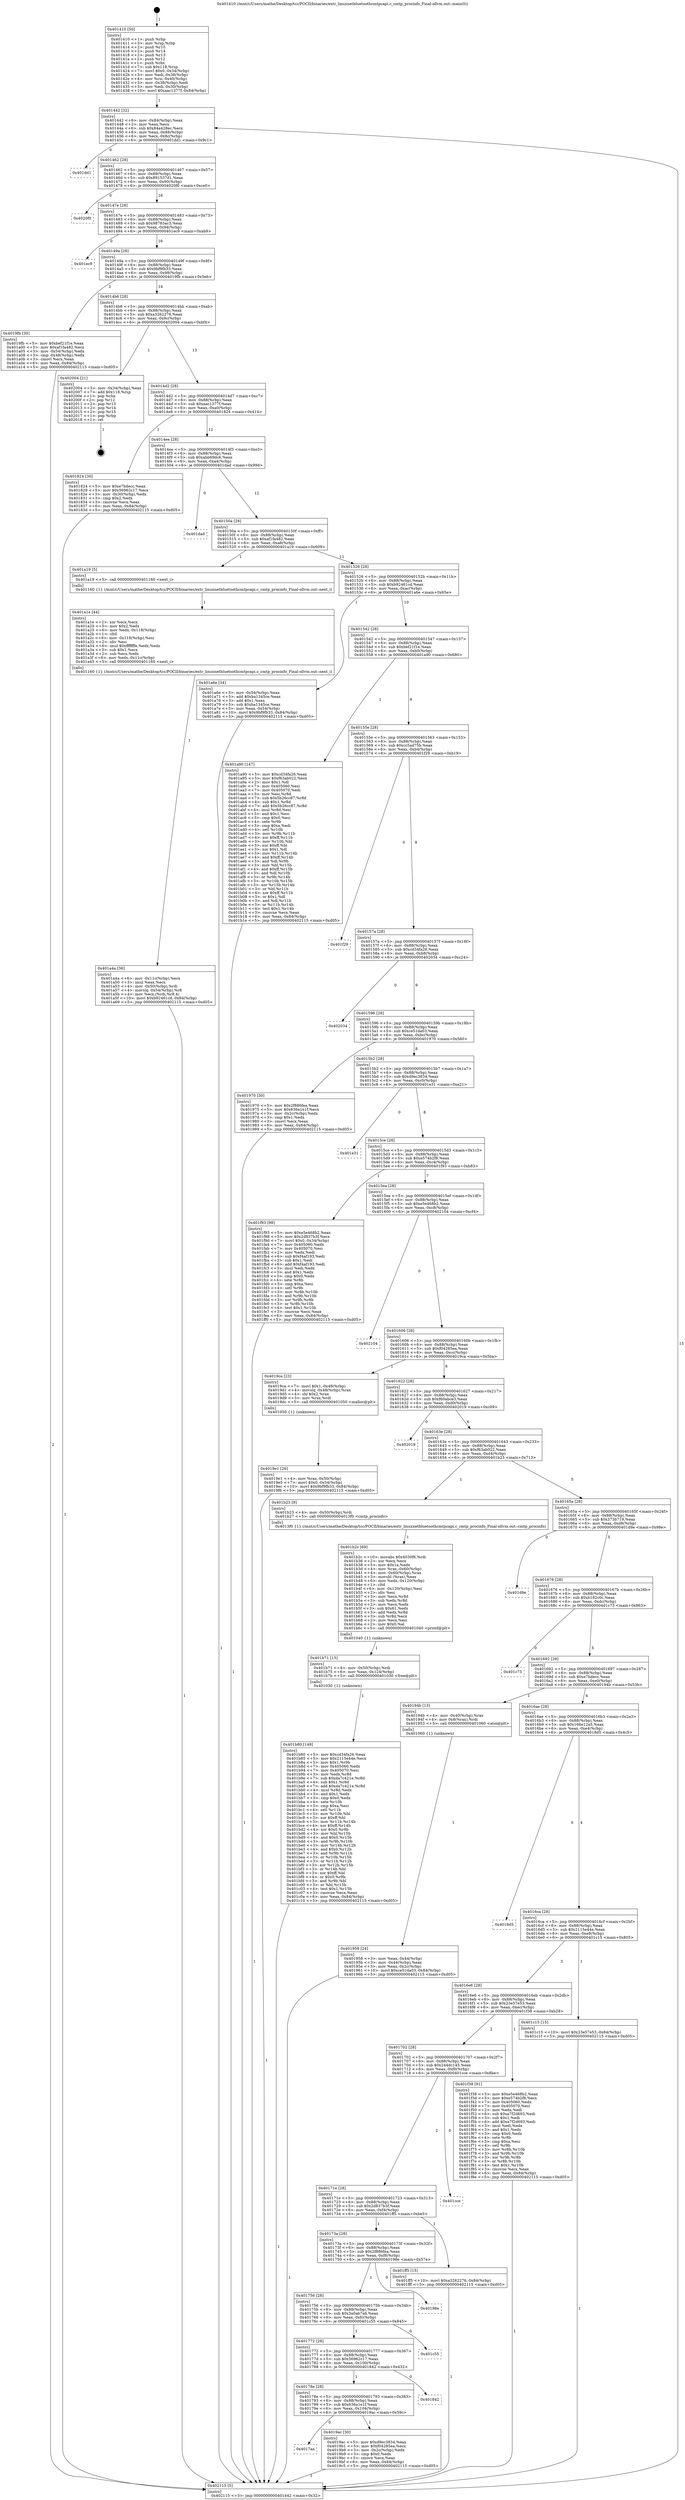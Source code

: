 digraph "0x401410" {
  label = "0x401410 (/mnt/c/Users/mathe/Desktop/tcc/POCII/binaries/extr_linuxnetbluetoothcmtpcapi.c_cmtp_procinfo_Final-ollvm.out::main(0))"
  labelloc = "t"
  node[shape=record]

  Entry [label="",width=0.3,height=0.3,shape=circle,fillcolor=black,style=filled]
  "0x401442" [label="{
     0x401442 [32]\l
     | [instrs]\l
     &nbsp;&nbsp;0x401442 \<+6\>: mov -0x84(%rbp),%eax\l
     &nbsp;&nbsp;0x401448 \<+2\>: mov %eax,%ecx\l
     &nbsp;&nbsp;0x40144a \<+6\>: sub $0x84a428ec,%ecx\l
     &nbsp;&nbsp;0x401450 \<+6\>: mov %eax,-0x88(%rbp)\l
     &nbsp;&nbsp;0x401456 \<+6\>: mov %ecx,-0x8c(%rbp)\l
     &nbsp;&nbsp;0x40145c \<+6\>: je 0000000000401dd1 \<main+0x9c1\>\l
  }"]
  "0x401dd1" [label="{
     0x401dd1\l
  }", style=dashed]
  "0x401462" [label="{
     0x401462 [28]\l
     | [instrs]\l
     &nbsp;&nbsp;0x401462 \<+5\>: jmp 0000000000401467 \<main+0x57\>\l
     &nbsp;&nbsp;0x401467 \<+6\>: mov -0x88(%rbp),%eax\l
     &nbsp;&nbsp;0x40146d \<+5\>: sub $0x891537d1,%eax\l
     &nbsp;&nbsp;0x401472 \<+6\>: mov %eax,-0x90(%rbp)\l
     &nbsp;&nbsp;0x401478 \<+6\>: je 00000000004020f0 \<main+0xce0\>\l
  }"]
  Exit [label="",width=0.3,height=0.3,shape=circle,fillcolor=black,style=filled,peripheries=2]
  "0x4020f0" [label="{
     0x4020f0\l
  }", style=dashed]
  "0x40147e" [label="{
     0x40147e [28]\l
     | [instrs]\l
     &nbsp;&nbsp;0x40147e \<+5\>: jmp 0000000000401483 \<main+0x73\>\l
     &nbsp;&nbsp;0x401483 \<+6\>: mov -0x88(%rbp),%eax\l
     &nbsp;&nbsp;0x401489 \<+5\>: sub $0x98783ac3,%eax\l
     &nbsp;&nbsp;0x40148e \<+6\>: mov %eax,-0x94(%rbp)\l
     &nbsp;&nbsp;0x401494 \<+6\>: je 0000000000401ec9 \<main+0xab9\>\l
  }"]
  "0x401b80" [label="{
     0x401b80 [149]\l
     | [instrs]\l
     &nbsp;&nbsp;0x401b80 \<+5\>: mov $0xcd34fa26,%eax\l
     &nbsp;&nbsp;0x401b85 \<+5\>: mov $0x2115e44e,%ecx\l
     &nbsp;&nbsp;0x401b8a \<+3\>: mov $0x1,%r9b\l
     &nbsp;&nbsp;0x401b8d \<+7\>: mov 0x405060,%edx\l
     &nbsp;&nbsp;0x401b94 \<+7\>: mov 0x405070,%esi\l
     &nbsp;&nbsp;0x401b9b \<+3\>: mov %edx,%r8d\l
     &nbsp;&nbsp;0x401b9e \<+7\>: sub $0xda7c421e,%r8d\l
     &nbsp;&nbsp;0x401ba5 \<+4\>: sub $0x1,%r8d\l
     &nbsp;&nbsp;0x401ba9 \<+7\>: add $0xda7c421e,%r8d\l
     &nbsp;&nbsp;0x401bb0 \<+4\>: imul %r8d,%edx\l
     &nbsp;&nbsp;0x401bb4 \<+3\>: and $0x1,%edx\l
     &nbsp;&nbsp;0x401bb7 \<+3\>: cmp $0x0,%edx\l
     &nbsp;&nbsp;0x401bba \<+4\>: sete %r10b\l
     &nbsp;&nbsp;0x401bbe \<+3\>: cmp $0xa,%esi\l
     &nbsp;&nbsp;0x401bc1 \<+4\>: setl %r11b\l
     &nbsp;&nbsp;0x401bc5 \<+3\>: mov %r10b,%bl\l
     &nbsp;&nbsp;0x401bc8 \<+3\>: xor $0xff,%bl\l
     &nbsp;&nbsp;0x401bcb \<+3\>: mov %r11b,%r14b\l
     &nbsp;&nbsp;0x401bce \<+4\>: xor $0xff,%r14b\l
     &nbsp;&nbsp;0x401bd2 \<+4\>: xor $0x0,%r9b\l
     &nbsp;&nbsp;0x401bd6 \<+3\>: mov %bl,%r15b\l
     &nbsp;&nbsp;0x401bd9 \<+4\>: and $0x0,%r15b\l
     &nbsp;&nbsp;0x401bdd \<+3\>: and %r9b,%r10b\l
     &nbsp;&nbsp;0x401be0 \<+3\>: mov %r14b,%r12b\l
     &nbsp;&nbsp;0x401be3 \<+4\>: and $0x0,%r12b\l
     &nbsp;&nbsp;0x401be7 \<+3\>: and %r9b,%r11b\l
     &nbsp;&nbsp;0x401bea \<+3\>: or %r10b,%r15b\l
     &nbsp;&nbsp;0x401bed \<+3\>: or %r11b,%r12b\l
     &nbsp;&nbsp;0x401bf0 \<+3\>: xor %r12b,%r15b\l
     &nbsp;&nbsp;0x401bf3 \<+3\>: or %r14b,%bl\l
     &nbsp;&nbsp;0x401bf6 \<+3\>: xor $0xff,%bl\l
     &nbsp;&nbsp;0x401bf9 \<+4\>: or $0x0,%r9b\l
     &nbsp;&nbsp;0x401bfd \<+3\>: and %r9b,%bl\l
     &nbsp;&nbsp;0x401c00 \<+3\>: or %bl,%r15b\l
     &nbsp;&nbsp;0x401c03 \<+4\>: test $0x1,%r15b\l
     &nbsp;&nbsp;0x401c07 \<+3\>: cmovne %ecx,%eax\l
     &nbsp;&nbsp;0x401c0a \<+6\>: mov %eax,-0x84(%rbp)\l
     &nbsp;&nbsp;0x401c10 \<+5\>: jmp 0000000000402115 \<main+0xd05\>\l
  }"]
  "0x401ec9" [label="{
     0x401ec9\l
  }", style=dashed]
  "0x40149a" [label="{
     0x40149a [28]\l
     | [instrs]\l
     &nbsp;&nbsp;0x40149a \<+5\>: jmp 000000000040149f \<main+0x8f\>\l
     &nbsp;&nbsp;0x40149f \<+6\>: mov -0x88(%rbp),%eax\l
     &nbsp;&nbsp;0x4014a5 \<+5\>: sub $0x9bf9fb33,%eax\l
     &nbsp;&nbsp;0x4014aa \<+6\>: mov %eax,-0x98(%rbp)\l
     &nbsp;&nbsp;0x4014b0 \<+6\>: je 00000000004019fb \<main+0x5eb\>\l
  }"]
  "0x401b71" [label="{
     0x401b71 [15]\l
     | [instrs]\l
     &nbsp;&nbsp;0x401b71 \<+4\>: mov -0x50(%rbp),%rdi\l
     &nbsp;&nbsp;0x401b75 \<+6\>: mov %eax,-0x124(%rbp)\l
     &nbsp;&nbsp;0x401b7b \<+5\>: call 0000000000401030 \<free@plt\>\l
     | [calls]\l
     &nbsp;&nbsp;0x401030 \{1\} (unknown)\l
  }"]
  "0x4019fb" [label="{
     0x4019fb [30]\l
     | [instrs]\l
     &nbsp;&nbsp;0x4019fb \<+5\>: mov $0xbef21f1e,%eax\l
     &nbsp;&nbsp;0x401a00 \<+5\>: mov $0xaf1fa482,%ecx\l
     &nbsp;&nbsp;0x401a05 \<+3\>: mov -0x54(%rbp),%edx\l
     &nbsp;&nbsp;0x401a08 \<+3\>: cmp -0x48(%rbp),%edx\l
     &nbsp;&nbsp;0x401a0b \<+3\>: cmovl %ecx,%eax\l
     &nbsp;&nbsp;0x401a0e \<+6\>: mov %eax,-0x84(%rbp)\l
     &nbsp;&nbsp;0x401a14 \<+5\>: jmp 0000000000402115 \<main+0xd05\>\l
  }"]
  "0x4014b6" [label="{
     0x4014b6 [28]\l
     | [instrs]\l
     &nbsp;&nbsp;0x4014b6 \<+5\>: jmp 00000000004014bb \<main+0xab\>\l
     &nbsp;&nbsp;0x4014bb \<+6\>: mov -0x88(%rbp),%eax\l
     &nbsp;&nbsp;0x4014c1 \<+5\>: sub $0xa3262276,%eax\l
     &nbsp;&nbsp;0x4014c6 \<+6\>: mov %eax,-0x9c(%rbp)\l
     &nbsp;&nbsp;0x4014cc \<+6\>: je 0000000000402004 \<main+0xbf4\>\l
  }"]
  "0x401b2c" [label="{
     0x401b2c [69]\l
     | [instrs]\l
     &nbsp;&nbsp;0x401b2c \<+10\>: movabs $0x4030f6,%rdi\l
     &nbsp;&nbsp;0x401b36 \<+2\>: xor %ecx,%ecx\l
     &nbsp;&nbsp;0x401b38 \<+5\>: mov $0x1a,%edx\l
     &nbsp;&nbsp;0x401b3d \<+4\>: mov %rax,-0x60(%rbp)\l
     &nbsp;&nbsp;0x401b41 \<+4\>: mov -0x60(%rbp),%rax\l
     &nbsp;&nbsp;0x401b45 \<+3\>: movsbl (%rax),%eax\l
     &nbsp;&nbsp;0x401b48 \<+6\>: mov %edx,-0x120(%rbp)\l
     &nbsp;&nbsp;0x401b4e \<+1\>: cltd\l
     &nbsp;&nbsp;0x401b4f \<+6\>: mov -0x120(%rbp),%esi\l
     &nbsp;&nbsp;0x401b55 \<+2\>: idiv %esi\l
     &nbsp;&nbsp;0x401b57 \<+3\>: mov %ecx,%r8d\l
     &nbsp;&nbsp;0x401b5a \<+3\>: sub %edx,%r8d\l
     &nbsp;&nbsp;0x401b5d \<+2\>: mov %ecx,%edx\l
     &nbsp;&nbsp;0x401b5f \<+3\>: sub $0x61,%edx\l
     &nbsp;&nbsp;0x401b62 \<+3\>: add %edx,%r8d\l
     &nbsp;&nbsp;0x401b65 \<+3\>: sub %r8d,%ecx\l
     &nbsp;&nbsp;0x401b68 \<+2\>: mov %ecx,%esi\l
     &nbsp;&nbsp;0x401b6a \<+2\>: mov $0x0,%al\l
     &nbsp;&nbsp;0x401b6c \<+5\>: call 0000000000401040 \<printf@plt\>\l
     | [calls]\l
     &nbsp;&nbsp;0x401040 \{1\} (unknown)\l
  }"]
  "0x402004" [label="{
     0x402004 [21]\l
     | [instrs]\l
     &nbsp;&nbsp;0x402004 \<+3\>: mov -0x34(%rbp),%eax\l
     &nbsp;&nbsp;0x402007 \<+7\>: add $0x118,%rsp\l
     &nbsp;&nbsp;0x40200e \<+1\>: pop %rbx\l
     &nbsp;&nbsp;0x40200f \<+2\>: pop %r12\l
     &nbsp;&nbsp;0x402011 \<+2\>: pop %r13\l
     &nbsp;&nbsp;0x402013 \<+2\>: pop %r14\l
     &nbsp;&nbsp;0x402015 \<+2\>: pop %r15\l
     &nbsp;&nbsp;0x402017 \<+1\>: pop %rbp\l
     &nbsp;&nbsp;0x402018 \<+1\>: ret\l
  }"]
  "0x4014d2" [label="{
     0x4014d2 [28]\l
     | [instrs]\l
     &nbsp;&nbsp;0x4014d2 \<+5\>: jmp 00000000004014d7 \<main+0xc7\>\l
     &nbsp;&nbsp;0x4014d7 \<+6\>: mov -0x88(%rbp),%eax\l
     &nbsp;&nbsp;0x4014dd \<+5\>: sub $0xaac1377f,%eax\l
     &nbsp;&nbsp;0x4014e2 \<+6\>: mov %eax,-0xa0(%rbp)\l
     &nbsp;&nbsp;0x4014e8 \<+6\>: je 0000000000401824 \<main+0x414\>\l
  }"]
  "0x401a4a" [label="{
     0x401a4a [36]\l
     | [instrs]\l
     &nbsp;&nbsp;0x401a4a \<+6\>: mov -0x11c(%rbp),%ecx\l
     &nbsp;&nbsp;0x401a50 \<+3\>: imul %eax,%ecx\l
     &nbsp;&nbsp;0x401a53 \<+4\>: mov -0x50(%rbp),%rdi\l
     &nbsp;&nbsp;0x401a57 \<+4\>: movslq -0x54(%rbp),%r8\l
     &nbsp;&nbsp;0x401a5b \<+4\>: mov %ecx,(%rdi,%r8,4)\l
     &nbsp;&nbsp;0x401a5f \<+10\>: movl $0xb92461cd,-0x84(%rbp)\l
     &nbsp;&nbsp;0x401a69 \<+5\>: jmp 0000000000402115 \<main+0xd05\>\l
  }"]
  "0x401824" [label="{
     0x401824 [30]\l
     | [instrs]\l
     &nbsp;&nbsp;0x401824 \<+5\>: mov $0xe7bdecc,%eax\l
     &nbsp;&nbsp;0x401829 \<+5\>: mov $0x56962c17,%ecx\l
     &nbsp;&nbsp;0x40182e \<+3\>: mov -0x30(%rbp),%edx\l
     &nbsp;&nbsp;0x401831 \<+3\>: cmp $0x2,%edx\l
     &nbsp;&nbsp;0x401834 \<+3\>: cmovne %ecx,%eax\l
     &nbsp;&nbsp;0x401837 \<+6\>: mov %eax,-0x84(%rbp)\l
     &nbsp;&nbsp;0x40183d \<+5\>: jmp 0000000000402115 \<main+0xd05\>\l
  }"]
  "0x4014ee" [label="{
     0x4014ee [28]\l
     | [instrs]\l
     &nbsp;&nbsp;0x4014ee \<+5\>: jmp 00000000004014f3 \<main+0xe3\>\l
     &nbsp;&nbsp;0x4014f3 \<+6\>: mov -0x88(%rbp),%eax\l
     &nbsp;&nbsp;0x4014f9 \<+5\>: sub $0xabb69dc6,%eax\l
     &nbsp;&nbsp;0x4014fe \<+6\>: mov %eax,-0xa4(%rbp)\l
     &nbsp;&nbsp;0x401504 \<+6\>: je 0000000000401dad \<main+0x99d\>\l
  }"]
  "0x402115" [label="{
     0x402115 [5]\l
     | [instrs]\l
     &nbsp;&nbsp;0x402115 \<+5\>: jmp 0000000000401442 \<main+0x32\>\l
  }"]
  "0x401410" [label="{
     0x401410 [50]\l
     | [instrs]\l
     &nbsp;&nbsp;0x401410 \<+1\>: push %rbp\l
     &nbsp;&nbsp;0x401411 \<+3\>: mov %rsp,%rbp\l
     &nbsp;&nbsp;0x401414 \<+2\>: push %r15\l
     &nbsp;&nbsp;0x401416 \<+2\>: push %r14\l
     &nbsp;&nbsp;0x401418 \<+2\>: push %r13\l
     &nbsp;&nbsp;0x40141a \<+2\>: push %r12\l
     &nbsp;&nbsp;0x40141c \<+1\>: push %rbx\l
     &nbsp;&nbsp;0x40141d \<+7\>: sub $0x118,%rsp\l
     &nbsp;&nbsp;0x401424 \<+7\>: movl $0x0,-0x34(%rbp)\l
     &nbsp;&nbsp;0x40142b \<+3\>: mov %edi,-0x38(%rbp)\l
     &nbsp;&nbsp;0x40142e \<+4\>: mov %rsi,-0x40(%rbp)\l
     &nbsp;&nbsp;0x401432 \<+3\>: mov -0x38(%rbp),%edi\l
     &nbsp;&nbsp;0x401435 \<+3\>: mov %edi,-0x30(%rbp)\l
     &nbsp;&nbsp;0x401438 \<+10\>: movl $0xaac1377f,-0x84(%rbp)\l
  }"]
  "0x401a1e" [label="{
     0x401a1e [44]\l
     | [instrs]\l
     &nbsp;&nbsp;0x401a1e \<+2\>: xor %ecx,%ecx\l
     &nbsp;&nbsp;0x401a20 \<+5\>: mov $0x2,%edx\l
     &nbsp;&nbsp;0x401a25 \<+6\>: mov %edx,-0x118(%rbp)\l
     &nbsp;&nbsp;0x401a2b \<+1\>: cltd\l
     &nbsp;&nbsp;0x401a2c \<+6\>: mov -0x118(%rbp),%esi\l
     &nbsp;&nbsp;0x401a32 \<+2\>: idiv %esi\l
     &nbsp;&nbsp;0x401a34 \<+6\>: imul $0xfffffffe,%edx,%edx\l
     &nbsp;&nbsp;0x401a3a \<+3\>: sub $0x1,%ecx\l
     &nbsp;&nbsp;0x401a3d \<+2\>: sub %ecx,%edx\l
     &nbsp;&nbsp;0x401a3f \<+6\>: mov %edx,-0x11c(%rbp)\l
     &nbsp;&nbsp;0x401a45 \<+5\>: call 0000000000401160 \<next_i\>\l
     | [calls]\l
     &nbsp;&nbsp;0x401160 \{1\} (/mnt/c/Users/mathe/Desktop/tcc/POCII/binaries/extr_linuxnetbluetoothcmtpcapi.c_cmtp_procinfo_Final-ollvm.out::next_i)\l
  }"]
  "0x401dad" [label="{
     0x401dad\l
  }", style=dashed]
  "0x40150a" [label="{
     0x40150a [28]\l
     | [instrs]\l
     &nbsp;&nbsp;0x40150a \<+5\>: jmp 000000000040150f \<main+0xff\>\l
     &nbsp;&nbsp;0x40150f \<+6\>: mov -0x88(%rbp),%eax\l
     &nbsp;&nbsp;0x401515 \<+5\>: sub $0xaf1fa482,%eax\l
     &nbsp;&nbsp;0x40151a \<+6\>: mov %eax,-0xa8(%rbp)\l
     &nbsp;&nbsp;0x401520 \<+6\>: je 0000000000401a19 \<main+0x609\>\l
  }"]
  "0x4019e1" [label="{
     0x4019e1 [26]\l
     | [instrs]\l
     &nbsp;&nbsp;0x4019e1 \<+4\>: mov %rax,-0x50(%rbp)\l
     &nbsp;&nbsp;0x4019e5 \<+7\>: movl $0x0,-0x54(%rbp)\l
     &nbsp;&nbsp;0x4019ec \<+10\>: movl $0x9bf9fb33,-0x84(%rbp)\l
     &nbsp;&nbsp;0x4019f6 \<+5\>: jmp 0000000000402115 \<main+0xd05\>\l
  }"]
  "0x401a19" [label="{
     0x401a19 [5]\l
     | [instrs]\l
     &nbsp;&nbsp;0x401a19 \<+5\>: call 0000000000401160 \<next_i\>\l
     | [calls]\l
     &nbsp;&nbsp;0x401160 \{1\} (/mnt/c/Users/mathe/Desktop/tcc/POCII/binaries/extr_linuxnetbluetoothcmtpcapi.c_cmtp_procinfo_Final-ollvm.out::next_i)\l
  }"]
  "0x401526" [label="{
     0x401526 [28]\l
     | [instrs]\l
     &nbsp;&nbsp;0x401526 \<+5\>: jmp 000000000040152b \<main+0x11b\>\l
     &nbsp;&nbsp;0x40152b \<+6\>: mov -0x88(%rbp),%eax\l
     &nbsp;&nbsp;0x401531 \<+5\>: sub $0xb92461cd,%eax\l
     &nbsp;&nbsp;0x401536 \<+6\>: mov %eax,-0xac(%rbp)\l
     &nbsp;&nbsp;0x40153c \<+6\>: je 0000000000401a6e \<main+0x65e\>\l
  }"]
  "0x4017aa" [label="{
     0x4017aa\l
  }", style=dashed]
  "0x401a6e" [label="{
     0x401a6e [34]\l
     | [instrs]\l
     &nbsp;&nbsp;0x401a6e \<+3\>: mov -0x54(%rbp),%eax\l
     &nbsp;&nbsp;0x401a71 \<+5\>: add $0xba1345ce,%eax\l
     &nbsp;&nbsp;0x401a76 \<+3\>: add $0x1,%eax\l
     &nbsp;&nbsp;0x401a79 \<+5\>: sub $0xba1345ce,%eax\l
     &nbsp;&nbsp;0x401a7e \<+3\>: mov %eax,-0x54(%rbp)\l
     &nbsp;&nbsp;0x401a81 \<+10\>: movl $0x9bf9fb33,-0x84(%rbp)\l
     &nbsp;&nbsp;0x401a8b \<+5\>: jmp 0000000000402115 \<main+0xd05\>\l
  }"]
  "0x401542" [label="{
     0x401542 [28]\l
     | [instrs]\l
     &nbsp;&nbsp;0x401542 \<+5\>: jmp 0000000000401547 \<main+0x137\>\l
     &nbsp;&nbsp;0x401547 \<+6\>: mov -0x88(%rbp),%eax\l
     &nbsp;&nbsp;0x40154d \<+5\>: sub $0xbef21f1e,%eax\l
     &nbsp;&nbsp;0x401552 \<+6\>: mov %eax,-0xb0(%rbp)\l
     &nbsp;&nbsp;0x401558 \<+6\>: je 0000000000401a90 \<main+0x680\>\l
  }"]
  "0x4019ac" [label="{
     0x4019ac [30]\l
     | [instrs]\l
     &nbsp;&nbsp;0x4019ac \<+5\>: mov $0xd9ec3834,%eax\l
     &nbsp;&nbsp;0x4019b1 \<+5\>: mov $0xf04285ea,%ecx\l
     &nbsp;&nbsp;0x4019b6 \<+3\>: mov -0x2c(%rbp),%edx\l
     &nbsp;&nbsp;0x4019b9 \<+3\>: cmp $0x0,%edx\l
     &nbsp;&nbsp;0x4019bc \<+3\>: cmove %ecx,%eax\l
     &nbsp;&nbsp;0x4019bf \<+6\>: mov %eax,-0x84(%rbp)\l
     &nbsp;&nbsp;0x4019c5 \<+5\>: jmp 0000000000402115 \<main+0xd05\>\l
  }"]
  "0x401a90" [label="{
     0x401a90 [147]\l
     | [instrs]\l
     &nbsp;&nbsp;0x401a90 \<+5\>: mov $0xcd34fa26,%eax\l
     &nbsp;&nbsp;0x401a95 \<+5\>: mov $0xf63ab022,%ecx\l
     &nbsp;&nbsp;0x401a9a \<+2\>: mov $0x1,%dl\l
     &nbsp;&nbsp;0x401a9c \<+7\>: mov 0x405060,%esi\l
     &nbsp;&nbsp;0x401aa3 \<+7\>: mov 0x405070,%edi\l
     &nbsp;&nbsp;0x401aaa \<+3\>: mov %esi,%r8d\l
     &nbsp;&nbsp;0x401aad \<+7\>: sub $0x5b26cc87,%r8d\l
     &nbsp;&nbsp;0x401ab4 \<+4\>: sub $0x1,%r8d\l
     &nbsp;&nbsp;0x401ab8 \<+7\>: add $0x5b26cc87,%r8d\l
     &nbsp;&nbsp;0x401abf \<+4\>: imul %r8d,%esi\l
     &nbsp;&nbsp;0x401ac3 \<+3\>: and $0x1,%esi\l
     &nbsp;&nbsp;0x401ac6 \<+3\>: cmp $0x0,%esi\l
     &nbsp;&nbsp;0x401ac9 \<+4\>: sete %r9b\l
     &nbsp;&nbsp;0x401acd \<+3\>: cmp $0xa,%edi\l
     &nbsp;&nbsp;0x401ad0 \<+4\>: setl %r10b\l
     &nbsp;&nbsp;0x401ad4 \<+3\>: mov %r9b,%r11b\l
     &nbsp;&nbsp;0x401ad7 \<+4\>: xor $0xff,%r11b\l
     &nbsp;&nbsp;0x401adb \<+3\>: mov %r10b,%bl\l
     &nbsp;&nbsp;0x401ade \<+3\>: xor $0xff,%bl\l
     &nbsp;&nbsp;0x401ae1 \<+3\>: xor $0x1,%dl\l
     &nbsp;&nbsp;0x401ae4 \<+3\>: mov %r11b,%r14b\l
     &nbsp;&nbsp;0x401ae7 \<+4\>: and $0xff,%r14b\l
     &nbsp;&nbsp;0x401aeb \<+3\>: and %dl,%r9b\l
     &nbsp;&nbsp;0x401aee \<+3\>: mov %bl,%r15b\l
     &nbsp;&nbsp;0x401af1 \<+4\>: and $0xff,%r15b\l
     &nbsp;&nbsp;0x401af5 \<+3\>: and %dl,%r10b\l
     &nbsp;&nbsp;0x401af8 \<+3\>: or %r9b,%r14b\l
     &nbsp;&nbsp;0x401afb \<+3\>: or %r10b,%r15b\l
     &nbsp;&nbsp;0x401afe \<+3\>: xor %r15b,%r14b\l
     &nbsp;&nbsp;0x401b01 \<+3\>: or %bl,%r11b\l
     &nbsp;&nbsp;0x401b04 \<+4\>: xor $0xff,%r11b\l
     &nbsp;&nbsp;0x401b08 \<+3\>: or $0x1,%dl\l
     &nbsp;&nbsp;0x401b0b \<+3\>: and %dl,%r11b\l
     &nbsp;&nbsp;0x401b0e \<+3\>: or %r11b,%r14b\l
     &nbsp;&nbsp;0x401b11 \<+4\>: test $0x1,%r14b\l
     &nbsp;&nbsp;0x401b15 \<+3\>: cmovne %ecx,%eax\l
     &nbsp;&nbsp;0x401b18 \<+6\>: mov %eax,-0x84(%rbp)\l
     &nbsp;&nbsp;0x401b1e \<+5\>: jmp 0000000000402115 \<main+0xd05\>\l
  }"]
  "0x40155e" [label="{
     0x40155e [28]\l
     | [instrs]\l
     &nbsp;&nbsp;0x40155e \<+5\>: jmp 0000000000401563 \<main+0x153\>\l
     &nbsp;&nbsp;0x401563 \<+6\>: mov -0x88(%rbp),%eax\l
     &nbsp;&nbsp;0x401569 \<+5\>: sub $0xcc5ad75b,%eax\l
     &nbsp;&nbsp;0x40156e \<+6\>: mov %eax,-0xb4(%rbp)\l
     &nbsp;&nbsp;0x401574 \<+6\>: je 0000000000401f29 \<main+0xb19\>\l
  }"]
  "0x40178e" [label="{
     0x40178e [28]\l
     | [instrs]\l
     &nbsp;&nbsp;0x40178e \<+5\>: jmp 0000000000401793 \<main+0x383\>\l
     &nbsp;&nbsp;0x401793 \<+6\>: mov -0x88(%rbp),%eax\l
     &nbsp;&nbsp;0x401799 \<+5\>: sub $0x636a1e1f,%eax\l
     &nbsp;&nbsp;0x40179e \<+6\>: mov %eax,-0x104(%rbp)\l
     &nbsp;&nbsp;0x4017a4 \<+6\>: je 00000000004019ac \<main+0x59c\>\l
  }"]
  "0x401f29" [label="{
     0x401f29\l
  }", style=dashed]
  "0x40157a" [label="{
     0x40157a [28]\l
     | [instrs]\l
     &nbsp;&nbsp;0x40157a \<+5\>: jmp 000000000040157f \<main+0x16f\>\l
     &nbsp;&nbsp;0x40157f \<+6\>: mov -0x88(%rbp),%eax\l
     &nbsp;&nbsp;0x401585 \<+5\>: sub $0xcd34fa26,%eax\l
     &nbsp;&nbsp;0x40158a \<+6\>: mov %eax,-0xb8(%rbp)\l
     &nbsp;&nbsp;0x401590 \<+6\>: je 0000000000402034 \<main+0xc24\>\l
  }"]
  "0x401842" [label="{
     0x401842\l
  }", style=dashed]
  "0x402034" [label="{
     0x402034\l
  }", style=dashed]
  "0x401596" [label="{
     0x401596 [28]\l
     | [instrs]\l
     &nbsp;&nbsp;0x401596 \<+5\>: jmp 000000000040159b \<main+0x18b\>\l
     &nbsp;&nbsp;0x40159b \<+6\>: mov -0x88(%rbp),%eax\l
     &nbsp;&nbsp;0x4015a1 \<+5\>: sub $0xce51da03,%eax\l
     &nbsp;&nbsp;0x4015a6 \<+6\>: mov %eax,-0xbc(%rbp)\l
     &nbsp;&nbsp;0x4015ac \<+6\>: je 0000000000401970 \<main+0x560\>\l
  }"]
  "0x401772" [label="{
     0x401772 [28]\l
     | [instrs]\l
     &nbsp;&nbsp;0x401772 \<+5\>: jmp 0000000000401777 \<main+0x367\>\l
     &nbsp;&nbsp;0x401777 \<+6\>: mov -0x88(%rbp),%eax\l
     &nbsp;&nbsp;0x40177d \<+5\>: sub $0x56962c17,%eax\l
     &nbsp;&nbsp;0x401782 \<+6\>: mov %eax,-0x100(%rbp)\l
     &nbsp;&nbsp;0x401788 \<+6\>: je 0000000000401842 \<main+0x432\>\l
  }"]
  "0x401970" [label="{
     0x401970 [30]\l
     | [instrs]\l
     &nbsp;&nbsp;0x401970 \<+5\>: mov $0x2f886fea,%eax\l
     &nbsp;&nbsp;0x401975 \<+5\>: mov $0x636a1e1f,%ecx\l
     &nbsp;&nbsp;0x40197a \<+3\>: mov -0x2c(%rbp),%edx\l
     &nbsp;&nbsp;0x40197d \<+3\>: cmp $0x1,%edx\l
     &nbsp;&nbsp;0x401980 \<+3\>: cmovl %ecx,%eax\l
     &nbsp;&nbsp;0x401983 \<+6\>: mov %eax,-0x84(%rbp)\l
     &nbsp;&nbsp;0x401989 \<+5\>: jmp 0000000000402115 \<main+0xd05\>\l
  }"]
  "0x4015b2" [label="{
     0x4015b2 [28]\l
     | [instrs]\l
     &nbsp;&nbsp;0x4015b2 \<+5\>: jmp 00000000004015b7 \<main+0x1a7\>\l
     &nbsp;&nbsp;0x4015b7 \<+6\>: mov -0x88(%rbp),%eax\l
     &nbsp;&nbsp;0x4015bd \<+5\>: sub $0xd9ec3834,%eax\l
     &nbsp;&nbsp;0x4015c2 \<+6\>: mov %eax,-0xc0(%rbp)\l
     &nbsp;&nbsp;0x4015c8 \<+6\>: je 0000000000401e31 \<main+0xa21\>\l
  }"]
  "0x401c55" [label="{
     0x401c55\l
  }", style=dashed]
  "0x401e31" [label="{
     0x401e31\l
  }", style=dashed]
  "0x4015ce" [label="{
     0x4015ce [28]\l
     | [instrs]\l
     &nbsp;&nbsp;0x4015ce \<+5\>: jmp 00000000004015d3 \<main+0x1c3\>\l
     &nbsp;&nbsp;0x4015d3 \<+6\>: mov -0x88(%rbp),%eax\l
     &nbsp;&nbsp;0x4015d9 \<+5\>: sub $0xe574b2f8,%eax\l
     &nbsp;&nbsp;0x4015de \<+6\>: mov %eax,-0xc4(%rbp)\l
     &nbsp;&nbsp;0x4015e4 \<+6\>: je 0000000000401f93 \<main+0xb83\>\l
  }"]
  "0x401756" [label="{
     0x401756 [28]\l
     | [instrs]\l
     &nbsp;&nbsp;0x401756 \<+5\>: jmp 000000000040175b \<main+0x34b\>\l
     &nbsp;&nbsp;0x40175b \<+6\>: mov -0x88(%rbp),%eax\l
     &nbsp;&nbsp;0x401761 \<+5\>: sub $0x3a0ab7a6,%eax\l
     &nbsp;&nbsp;0x401766 \<+6\>: mov %eax,-0xfc(%rbp)\l
     &nbsp;&nbsp;0x40176c \<+6\>: je 0000000000401c55 \<main+0x845\>\l
  }"]
  "0x401f93" [label="{
     0x401f93 [98]\l
     | [instrs]\l
     &nbsp;&nbsp;0x401f93 \<+5\>: mov $0xe5e468b2,%eax\l
     &nbsp;&nbsp;0x401f98 \<+5\>: mov $0x2d837b3f,%ecx\l
     &nbsp;&nbsp;0x401f9d \<+7\>: movl $0x0,-0x34(%rbp)\l
     &nbsp;&nbsp;0x401fa4 \<+7\>: mov 0x405060,%edx\l
     &nbsp;&nbsp;0x401fab \<+7\>: mov 0x405070,%esi\l
     &nbsp;&nbsp;0x401fb2 \<+2\>: mov %edx,%edi\l
     &nbsp;&nbsp;0x401fb4 \<+6\>: sub $0xf4af193,%edi\l
     &nbsp;&nbsp;0x401fba \<+3\>: sub $0x1,%edi\l
     &nbsp;&nbsp;0x401fbd \<+6\>: add $0xf4af193,%edi\l
     &nbsp;&nbsp;0x401fc3 \<+3\>: imul %edi,%edx\l
     &nbsp;&nbsp;0x401fc6 \<+3\>: and $0x1,%edx\l
     &nbsp;&nbsp;0x401fc9 \<+3\>: cmp $0x0,%edx\l
     &nbsp;&nbsp;0x401fcc \<+4\>: sete %r8b\l
     &nbsp;&nbsp;0x401fd0 \<+3\>: cmp $0xa,%esi\l
     &nbsp;&nbsp;0x401fd3 \<+4\>: setl %r9b\l
     &nbsp;&nbsp;0x401fd7 \<+3\>: mov %r8b,%r10b\l
     &nbsp;&nbsp;0x401fda \<+3\>: and %r9b,%r10b\l
     &nbsp;&nbsp;0x401fdd \<+3\>: xor %r9b,%r8b\l
     &nbsp;&nbsp;0x401fe0 \<+3\>: or %r8b,%r10b\l
     &nbsp;&nbsp;0x401fe3 \<+4\>: test $0x1,%r10b\l
     &nbsp;&nbsp;0x401fe7 \<+3\>: cmovne %ecx,%eax\l
     &nbsp;&nbsp;0x401fea \<+6\>: mov %eax,-0x84(%rbp)\l
     &nbsp;&nbsp;0x401ff0 \<+5\>: jmp 0000000000402115 \<main+0xd05\>\l
  }"]
  "0x4015ea" [label="{
     0x4015ea [28]\l
     | [instrs]\l
     &nbsp;&nbsp;0x4015ea \<+5\>: jmp 00000000004015ef \<main+0x1df\>\l
     &nbsp;&nbsp;0x4015ef \<+6\>: mov -0x88(%rbp),%eax\l
     &nbsp;&nbsp;0x4015f5 \<+5\>: sub $0xe5e468b2,%eax\l
     &nbsp;&nbsp;0x4015fa \<+6\>: mov %eax,-0xc8(%rbp)\l
     &nbsp;&nbsp;0x401600 \<+6\>: je 0000000000402104 \<main+0xcf4\>\l
  }"]
  "0x40198e" [label="{
     0x40198e\l
  }", style=dashed]
  "0x402104" [label="{
     0x402104\l
  }", style=dashed]
  "0x401606" [label="{
     0x401606 [28]\l
     | [instrs]\l
     &nbsp;&nbsp;0x401606 \<+5\>: jmp 000000000040160b \<main+0x1fb\>\l
     &nbsp;&nbsp;0x40160b \<+6\>: mov -0x88(%rbp),%eax\l
     &nbsp;&nbsp;0x401611 \<+5\>: sub $0xf04285ea,%eax\l
     &nbsp;&nbsp;0x401616 \<+6\>: mov %eax,-0xcc(%rbp)\l
     &nbsp;&nbsp;0x40161c \<+6\>: je 00000000004019ca \<main+0x5ba\>\l
  }"]
  "0x40173a" [label="{
     0x40173a [28]\l
     | [instrs]\l
     &nbsp;&nbsp;0x40173a \<+5\>: jmp 000000000040173f \<main+0x32f\>\l
     &nbsp;&nbsp;0x40173f \<+6\>: mov -0x88(%rbp),%eax\l
     &nbsp;&nbsp;0x401745 \<+5\>: sub $0x2f886fea,%eax\l
     &nbsp;&nbsp;0x40174a \<+6\>: mov %eax,-0xf8(%rbp)\l
     &nbsp;&nbsp;0x401750 \<+6\>: je 000000000040198e \<main+0x57e\>\l
  }"]
  "0x4019ca" [label="{
     0x4019ca [23]\l
     | [instrs]\l
     &nbsp;&nbsp;0x4019ca \<+7\>: movl $0x1,-0x48(%rbp)\l
     &nbsp;&nbsp;0x4019d1 \<+4\>: movslq -0x48(%rbp),%rax\l
     &nbsp;&nbsp;0x4019d5 \<+4\>: shl $0x2,%rax\l
     &nbsp;&nbsp;0x4019d9 \<+3\>: mov %rax,%rdi\l
     &nbsp;&nbsp;0x4019dc \<+5\>: call 0000000000401050 \<malloc@plt\>\l
     | [calls]\l
     &nbsp;&nbsp;0x401050 \{1\} (unknown)\l
  }"]
  "0x401622" [label="{
     0x401622 [28]\l
     | [instrs]\l
     &nbsp;&nbsp;0x401622 \<+5\>: jmp 0000000000401627 \<main+0x217\>\l
     &nbsp;&nbsp;0x401627 \<+6\>: mov -0x88(%rbp),%eax\l
     &nbsp;&nbsp;0x40162d \<+5\>: sub $0xf60abce3,%eax\l
     &nbsp;&nbsp;0x401632 \<+6\>: mov %eax,-0xd0(%rbp)\l
     &nbsp;&nbsp;0x401638 \<+6\>: je 0000000000402019 \<main+0xc09\>\l
  }"]
  "0x401ff5" [label="{
     0x401ff5 [15]\l
     | [instrs]\l
     &nbsp;&nbsp;0x401ff5 \<+10\>: movl $0xa3262276,-0x84(%rbp)\l
     &nbsp;&nbsp;0x401fff \<+5\>: jmp 0000000000402115 \<main+0xd05\>\l
  }"]
  "0x402019" [label="{
     0x402019\l
  }", style=dashed]
  "0x40163e" [label="{
     0x40163e [28]\l
     | [instrs]\l
     &nbsp;&nbsp;0x40163e \<+5\>: jmp 0000000000401643 \<main+0x233\>\l
     &nbsp;&nbsp;0x401643 \<+6\>: mov -0x88(%rbp),%eax\l
     &nbsp;&nbsp;0x401649 \<+5\>: sub $0xf63ab022,%eax\l
     &nbsp;&nbsp;0x40164e \<+6\>: mov %eax,-0xd4(%rbp)\l
     &nbsp;&nbsp;0x401654 \<+6\>: je 0000000000401b23 \<main+0x713\>\l
  }"]
  "0x40171e" [label="{
     0x40171e [28]\l
     | [instrs]\l
     &nbsp;&nbsp;0x40171e \<+5\>: jmp 0000000000401723 \<main+0x313\>\l
     &nbsp;&nbsp;0x401723 \<+6\>: mov -0x88(%rbp),%eax\l
     &nbsp;&nbsp;0x401729 \<+5\>: sub $0x2d837b3f,%eax\l
     &nbsp;&nbsp;0x40172e \<+6\>: mov %eax,-0xf4(%rbp)\l
     &nbsp;&nbsp;0x401734 \<+6\>: je 0000000000401ff5 \<main+0xbe5\>\l
  }"]
  "0x401b23" [label="{
     0x401b23 [9]\l
     | [instrs]\l
     &nbsp;&nbsp;0x401b23 \<+4\>: mov -0x50(%rbp),%rdi\l
     &nbsp;&nbsp;0x401b27 \<+5\>: call 00000000004013f0 \<cmtp_procinfo\>\l
     | [calls]\l
     &nbsp;&nbsp;0x4013f0 \{1\} (/mnt/c/Users/mathe/Desktop/tcc/POCII/binaries/extr_linuxnetbluetoothcmtpcapi.c_cmtp_procinfo_Final-ollvm.out::cmtp_procinfo)\l
  }"]
  "0x40165a" [label="{
     0x40165a [28]\l
     | [instrs]\l
     &nbsp;&nbsp;0x40165a \<+5\>: jmp 000000000040165f \<main+0x24f\>\l
     &nbsp;&nbsp;0x40165f \<+6\>: mov -0x88(%rbp),%eax\l
     &nbsp;&nbsp;0x401665 \<+5\>: sub $0x373b719,%eax\l
     &nbsp;&nbsp;0x40166a \<+6\>: mov %eax,-0xd8(%rbp)\l
     &nbsp;&nbsp;0x401670 \<+6\>: je 0000000000401d9e \<main+0x98e\>\l
  }"]
  "0x401cce" [label="{
     0x401cce\l
  }", style=dashed]
  "0x401d9e" [label="{
     0x401d9e\l
  }", style=dashed]
  "0x401676" [label="{
     0x401676 [28]\l
     | [instrs]\l
     &nbsp;&nbsp;0x401676 \<+5\>: jmp 000000000040167b \<main+0x26b\>\l
     &nbsp;&nbsp;0x40167b \<+6\>: mov -0x88(%rbp),%eax\l
     &nbsp;&nbsp;0x401681 \<+5\>: sub $0xb182c0c,%eax\l
     &nbsp;&nbsp;0x401686 \<+6\>: mov %eax,-0xdc(%rbp)\l
     &nbsp;&nbsp;0x40168c \<+6\>: je 0000000000401c73 \<main+0x863\>\l
  }"]
  "0x401702" [label="{
     0x401702 [28]\l
     | [instrs]\l
     &nbsp;&nbsp;0x401702 \<+5\>: jmp 0000000000401707 \<main+0x2f7\>\l
     &nbsp;&nbsp;0x401707 \<+6\>: mov -0x88(%rbp),%eax\l
     &nbsp;&nbsp;0x40170d \<+5\>: sub $0x244dc145,%eax\l
     &nbsp;&nbsp;0x401712 \<+6\>: mov %eax,-0xf0(%rbp)\l
     &nbsp;&nbsp;0x401718 \<+6\>: je 0000000000401cce \<main+0x8be\>\l
  }"]
  "0x401c73" [label="{
     0x401c73\l
  }", style=dashed]
  "0x401692" [label="{
     0x401692 [28]\l
     | [instrs]\l
     &nbsp;&nbsp;0x401692 \<+5\>: jmp 0000000000401697 \<main+0x287\>\l
     &nbsp;&nbsp;0x401697 \<+6\>: mov -0x88(%rbp),%eax\l
     &nbsp;&nbsp;0x40169d \<+5\>: sub $0xe7bdecc,%eax\l
     &nbsp;&nbsp;0x4016a2 \<+6\>: mov %eax,-0xe0(%rbp)\l
     &nbsp;&nbsp;0x4016a8 \<+6\>: je 000000000040194b \<main+0x53b\>\l
  }"]
  "0x401f38" [label="{
     0x401f38 [91]\l
     | [instrs]\l
     &nbsp;&nbsp;0x401f38 \<+5\>: mov $0xe5e468b2,%eax\l
     &nbsp;&nbsp;0x401f3d \<+5\>: mov $0xe574b2f8,%ecx\l
     &nbsp;&nbsp;0x401f42 \<+7\>: mov 0x405060,%edx\l
     &nbsp;&nbsp;0x401f49 \<+7\>: mov 0x405070,%esi\l
     &nbsp;&nbsp;0x401f50 \<+2\>: mov %edx,%edi\l
     &nbsp;&nbsp;0x401f52 \<+6\>: sub $0xa7f2d693,%edi\l
     &nbsp;&nbsp;0x401f58 \<+3\>: sub $0x1,%edi\l
     &nbsp;&nbsp;0x401f5b \<+6\>: add $0xa7f2d693,%edi\l
     &nbsp;&nbsp;0x401f61 \<+3\>: imul %edi,%edx\l
     &nbsp;&nbsp;0x401f64 \<+3\>: and $0x1,%edx\l
     &nbsp;&nbsp;0x401f67 \<+3\>: cmp $0x0,%edx\l
     &nbsp;&nbsp;0x401f6a \<+4\>: sete %r8b\l
     &nbsp;&nbsp;0x401f6e \<+3\>: cmp $0xa,%esi\l
     &nbsp;&nbsp;0x401f71 \<+4\>: setl %r9b\l
     &nbsp;&nbsp;0x401f75 \<+3\>: mov %r8b,%r10b\l
     &nbsp;&nbsp;0x401f78 \<+3\>: and %r9b,%r10b\l
     &nbsp;&nbsp;0x401f7b \<+3\>: xor %r9b,%r8b\l
     &nbsp;&nbsp;0x401f7e \<+3\>: or %r8b,%r10b\l
     &nbsp;&nbsp;0x401f81 \<+4\>: test $0x1,%r10b\l
     &nbsp;&nbsp;0x401f85 \<+3\>: cmovne %ecx,%eax\l
     &nbsp;&nbsp;0x401f88 \<+6\>: mov %eax,-0x84(%rbp)\l
     &nbsp;&nbsp;0x401f8e \<+5\>: jmp 0000000000402115 \<main+0xd05\>\l
  }"]
  "0x40194b" [label="{
     0x40194b [13]\l
     | [instrs]\l
     &nbsp;&nbsp;0x40194b \<+4\>: mov -0x40(%rbp),%rax\l
     &nbsp;&nbsp;0x40194f \<+4\>: mov 0x8(%rax),%rdi\l
     &nbsp;&nbsp;0x401953 \<+5\>: call 0000000000401060 \<atoi@plt\>\l
     | [calls]\l
     &nbsp;&nbsp;0x401060 \{1\} (unknown)\l
  }"]
  "0x4016ae" [label="{
     0x4016ae [28]\l
     | [instrs]\l
     &nbsp;&nbsp;0x4016ae \<+5\>: jmp 00000000004016b3 \<main+0x2a3\>\l
     &nbsp;&nbsp;0x4016b3 \<+6\>: mov -0x88(%rbp),%eax\l
     &nbsp;&nbsp;0x4016b9 \<+5\>: sub $0x166e12a5,%eax\l
     &nbsp;&nbsp;0x4016be \<+6\>: mov %eax,-0xe4(%rbp)\l
     &nbsp;&nbsp;0x4016c4 \<+6\>: je 00000000004018d5 \<main+0x4c5\>\l
  }"]
  "0x401958" [label="{
     0x401958 [24]\l
     | [instrs]\l
     &nbsp;&nbsp;0x401958 \<+3\>: mov %eax,-0x44(%rbp)\l
     &nbsp;&nbsp;0x40195b \<+3\>: mov -0x44(%rbp),%eax\l
     &nbsp;&nbsp;0x40195e \<+3\>: mov %eax,-0x2c(%rbp)\l
     &nbsp;&nbsp;0x401961 \<+10\>: movl $0xce51da03,-0x84(%rbp)\l
     &nbsp;&nbsp;0x40196b \<+5\>: jmp 0000000000402115 \<main+0xd05\>\l
  }"]
  "0x4016e6" [label="{
     0x4016e6 [28]\l
     | [instrs]\l
     &nbsp;&nbsp;0x4016e6 \<+5\>: jmp 00000000004016eb \<main+0x2db\>\l
     &nbsp;&nbsp;0x4016eb \<+6\>: mov -0x88(%rbp),%eax\l
     &nbsp;&nbsp;0x4016f1 \<+5\>: sub $0x23e57e53,%eax\l
     &nbsp;&nbsp;0x4016f6 \<+6\>: mov %eax,-0xec(%rbp)\l
     &nbsp;&nbsp;0x4016fc \<+6\>: je 0000000000401f38 \<main+0xb28\>\l
  }"]
  "0x4018d5" [label="{
     0x4018d5\l
  }", style=dashed]
  "0x4016ca" [label="{
     0x4016ca [28]\l
     | [instrs]\l
     &nbsp;&nbsp;0x4016ca \<+5\>: jmp 00000000004016cf \<main+0x2bf\>\l
     &nbsp;&nbsp;0x4016cf \<+6\>: mov -0x88(%rbp),%eax\l
     &nbsp;&nbsp;0x4016d5 \<+5\>: sub $0x2115e44e,%eax\l
     &nbsp;&nbsp;0x4016da \<+6\>: mov %eax,-0xe8(%rbp)\l
     &nbsp;&nbsp;0x4016e0 \<+6\>: je 0000000000401c15 \<main+0x805\>\l
  }"]
  "0x401c15" [label="{
     0x401c15 [15]\l
     | [instrs]\l
     &nbsp;&nbsp;0x401c15 \<+10\>: movl $0x23e57e53,-0x84(%rbp)\l
     &nbsp;&nbsp;0x401c1f \<+5\>: jmp 0000000000402115 \<main+0xd05\>\l
  }"]
  Entry -> "0x401410" [label=" 1"]
  "0x401442" -> "0x401dd1" [label=" 0"]
  "0x401442" -> "0x401462" [label=" 16"]
  "0x402004" -> Exit [label=" 1"]
  "0x401462" -> "0x4020f0" [label=" 0"]
  "0x401462" -> "0x40147e" [label=" 16"]
  "0x401ff5" -> "0x402115" [label=" 1"]
  "0x40147e" -> "0x401ec9" [label=" 0"]
  "0x40147e" -> "0x40149a" [label=" 16"]
  "0x401f93" -> "0x402115" [label=" 1"]
  "0x40149a" -> "0x4019fb" [label=" 2"]
  "0x40149a" -> "0x4014b6" [label=" 14"]
  "0x401f38" -> "0x402115" [label=" 1"]
  "0x4014b6" -> "0x402004" [label=" 1"]
  "0x4014b6" -> "0x4014d2" [label=" 13"]
  "0x401c15" -> "0x402115" [label=" 1"]
  "0x4014d2" -> "0x401824" [label=" 1"]
  "0x4014d2" -> "0x4014ee" [label=" 12"]
  "0x401824" -> "0x402115" [label=" 1"]
  "0x401410" -> "0x401442" [label=" 1"]
  "0x402115" -> "0x401442" [label=" 15"]
  "0x401b80" -> "0x402115" [label=" 1"]
  "0x4014ee" -> "0x401dad" [label=" 0"]
  "0x4014ee" -> "0x40150a" [label=" 12"]
  "0x401b71" -> "0x401b80" [label=" 1"]
  "0x40150a" -> "0x401a19" [label=" 1"]
  "0x40150a" -> "0x401526" [label=" 11"]
  "0x401b2c" -> "0x401b71" [label=" 1"]
  "0x401526" -> "0x401a6e" [label=" 1"]
  "0x401526" -> "0x401542" [label=" 10"]
  "0x401b23" -> "0x401b2c" [label=" 1"]
  "0x401542" -> "0x401a90" [label=" 1"]
  "0x401542" -> "0x40155e" [label=" 9"]
  "0x401a90" -> "0x402115" [label=" 1"]
  "0x40155e" -> "0x401f29" [label=" 0"]
  "0x40155e" -> "0x40157a" [label=" 9"]
  "0x401a4a" -> "0x402115" [label=" 1"]
  "0x40157a" -> "0x402034" [label=" 0"]
  "0x40157a" -> "0x401596" [label=" 9"]
  "0x401a1e" -> "0x401a4a" [label=" 1"]
  "0x401596" -> "0x401970" [label=" 1"]
  "0x401596" -> "0x4015b2" [label=" 8"]
  "0x4019fb" -> "0x402115" [label=" 2"]
  "0x4015b2" -> "0x401e31" [label=" 0"]
  "0x4015b2" -> "0x4015ce" [label=" 8"]
  "0x4019e1" -> "0x402115" [label=" 1"]
  "0x4015ce" -> "0x401f93" [label=" 1"]
  "0x4015ce" -> "0x4015ea" [label=" 7"]
  "0x4019ac" -> "0x402115" [label=" 1"]
  "0x4015ea" -> "0x402104" [label=" 0"]
  "0x4015ea" -> "0x401606" [label=" 7"]
  "0x40178e" -> "0x4017aa" [label=" 0"]
  "0x401606" -> "0x4019ca" [label=" 1"]
  "0x401606" -> "0x401622" [label=" 6"]
  "0x401a6e" -> "0x402115" [label=" 1"]
  "0x401622" -> "0x402019" [label=" 0"]
  "0x401622" -> "0x40163e" [label=" 6"]
  "0x401772" -> "0x40178e" [label=" 1"]
  "0x40163e" -> "0x401b23" [label=" 1"]
  "0x40163e" -> "0x40165a" [label=" 5"]
  "0x401a19" -> "0x401a1e" [label=" 1"]
  "0x40165a" -> "0x401d9e" [label=" 0"]
  "0x40165a" -> "0x401676" [label=" 5"]
  "0x401756" -> "0x401772" [label=" 1"]
  "0x401676" -> "0x401c73" [label=" 0"]
  "0x401676" -> "0x401692" [label=" 5"]
  "0x4019ca" -> "0x4019e1" [label=" 1"]
  "0x401692" -> "0x40194b" [label=" 1"]
  "0x401692" -> "0x4016ae" [label=" 4"]
  "0x40194b" -> "0x401958" [label=" 1"]
  "0x401958" -> "0x402115" [label=" 1"]
  "0x401970" -> "0x402115" [label=" 1"]
  "0x40173a" -> "0x401756" [label=" 1"]
  "0x4016ae" -> "0x4018d5" [label=" 0"]
  "0x4016ae" -> "0x4016ca" [label=" 4"]
  "0x40178e" -> "0x4019ac" [label=" 1"]
  "0x4016ca" -> "0x401c15" [label=" 1"]
  "0x4016ca" -> "0x4016e6" [label=" 3"]
  "0x40173a" -> "0x40198e" [label=" 0"]
  "0x4016e6" -> "0x401f38" [label=" 1"]
  "0x4016e6" -> "0x401702" [label=" 2"]
  "0x401756" -> "0x401c55" [label=" 0"]
  "0x401702" -> "0x401cce" [label=" 0"]
  "0x401702" -> "0x40171e" [label=" 2"]
  "0x401772" -> "0x401842" [label=" 0"]
  "0x40171e" -> "0x401ff5" [label=" 1"]
  "0x40171e" -> "0x40173a" [label=" 1"]
}
